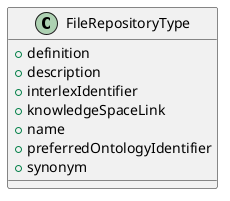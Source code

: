 @startuml
class FileRepositoryType {
+definition
+description
+interlexIdentifier
+knowledgeSpaceLink
+name
+preferredOntologyIdentifier
+synonym

}

@enduml